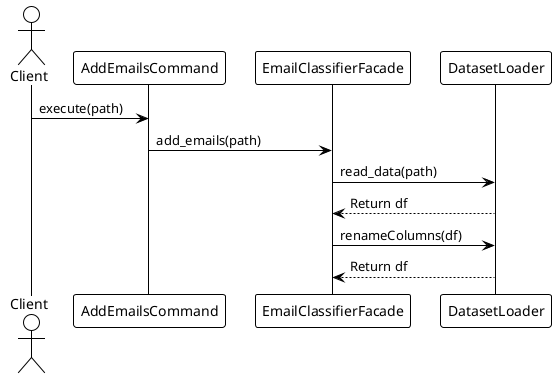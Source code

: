 @startuml add_emails
!theme mono

actor Client
participant "AddEmailsCommand" as Command
participant "EmailClassifierFacade" as EmailClassifier
participant "DatasetLoader" as Loader

Client -> Command : execute(path)
Command -> EmailClassifier : add_emails(path)
EmailClassifier -> Loader : read_data(path)
Loader --> EmailClassifier : Return df
EmailClassifier -> Loader : renameColumns(df)
Loader --> EmailClassifier : Return df

@enduml